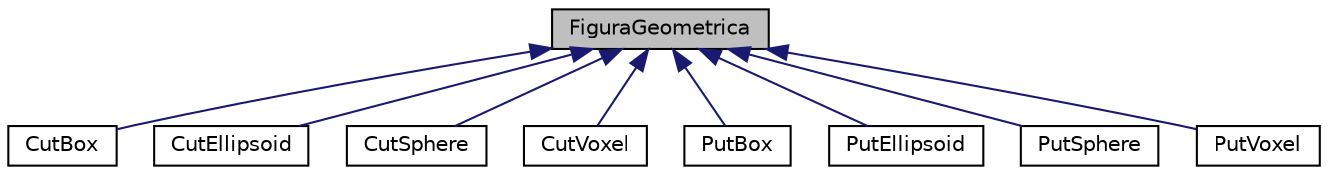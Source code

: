 digraph "FiguraGeometrica"
{
 // LATEX_PDF_SIZE
  edge [fontname="Helvetica",fontsize="10",labelfontname="Helvetica",labelfontsize="10"];
  node [fontname="Helvetica",fontsize="10",shape=record];
  Node1 [label="FiguraGeometrica",height=0.2,width=0.4,color="black", fillcolor="grey75", style="filled", fontcolor="black",tooltip=" "];
  Node1 -> Node2 [dir="back",color="midnightblue",fontsize="10",style="solid"];
  Node2 [label="CutBox",height=0.2,width=0.4,color="black", fillcolor="white", style="filled",URL="$class_cut_box.html",tooltip=" "];
  Node1 -> Node3 [dir="back",color="midnightblue",fontsize="10",style="solid"];
  Node3 [label="CutEllipsoid",height=0.2,width=0.4,color="black", fillcolor="white", style="filled",URL="$class_cut_ellipsoid.html",tooltip=" "];
  Node1 -> Node4 [dir="back",color="midnightblue",fontsize="10",style="solid"];
  Node4 [label="CutSphere",height=0.2,width=0.4,color="black", fillcolor="white", style="filled",URL="$class_cut_sphere.html",tooltip=" "];
  Node1 -> Node5 [dir="back",color="midnightblue",fontsize="10",style="solid"];
  Node5 [label="CutVoxel",height=0.2,width=0.4,color="black", fillcolor="white", style="filled",URL="$class_cut_voxel.html",tooltip=" "];
  Node1 -> Node6 [dir="back",color="midnightblue",fontsize="10",style="solid"];
  Node6 [label="PutBox",height=0.2,width=0.4,color="black", fillcolor="white", style="filled",URL="$class_put_box.html",tooltip=" "];
  Node1 -> Node7 [dir="back",color="midnightblue",fontsize="10",style="solid"];
  Node7 [label="PutEllipsoid",height=0.2,width=0.4,color="black", fillcolor="white", style="filled",URL="$class_put_ellipsoid.html",tooltip=" "];
  Node1 -> Node8 [dir="back",color="midnightblue",fontsize="10",style="solid"];
  Node8 [label="PutSphere",height=0.2,width=0.4,color="black", fillcolor="white", style="filled",URL="$class_put_sphere.html",tooltip=" "];
  Node1 -> Node9 [dir="back",color="midnightblue",fontsize="10",style="solid"];
  Node9 [label="PutVoxel",height=0.2,width=0.4,color="black", fillcolor="white", style="filled",URL="$class_put_voxel.html",tooltip=" "];
}
